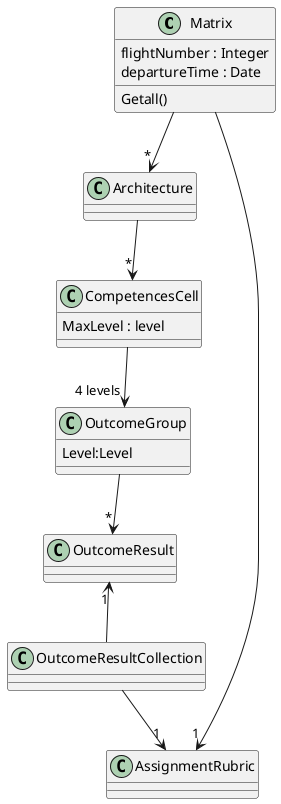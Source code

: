 @startuml
class Matrix {
   flightNumber : Integer
   departureTime : Date
   Getall()
}

class CompetencesCell{
MaxLevel : level
}

class OutcomeGroup{
Level:Level
}


Matrix --> "*" Architecture

Architecture --> "*" CompetencesCell
CompetencesCell  --> "4 levels" OutcomeGroup
OutcomeGroup --> "*" OutcomeResult
OutcomeResult "1"<-- OutcomeResultCollection
OutcomeResultCollection --> "1" AssignmentRubric

Matrix --> "1" AssignmentRubric

@enduml


